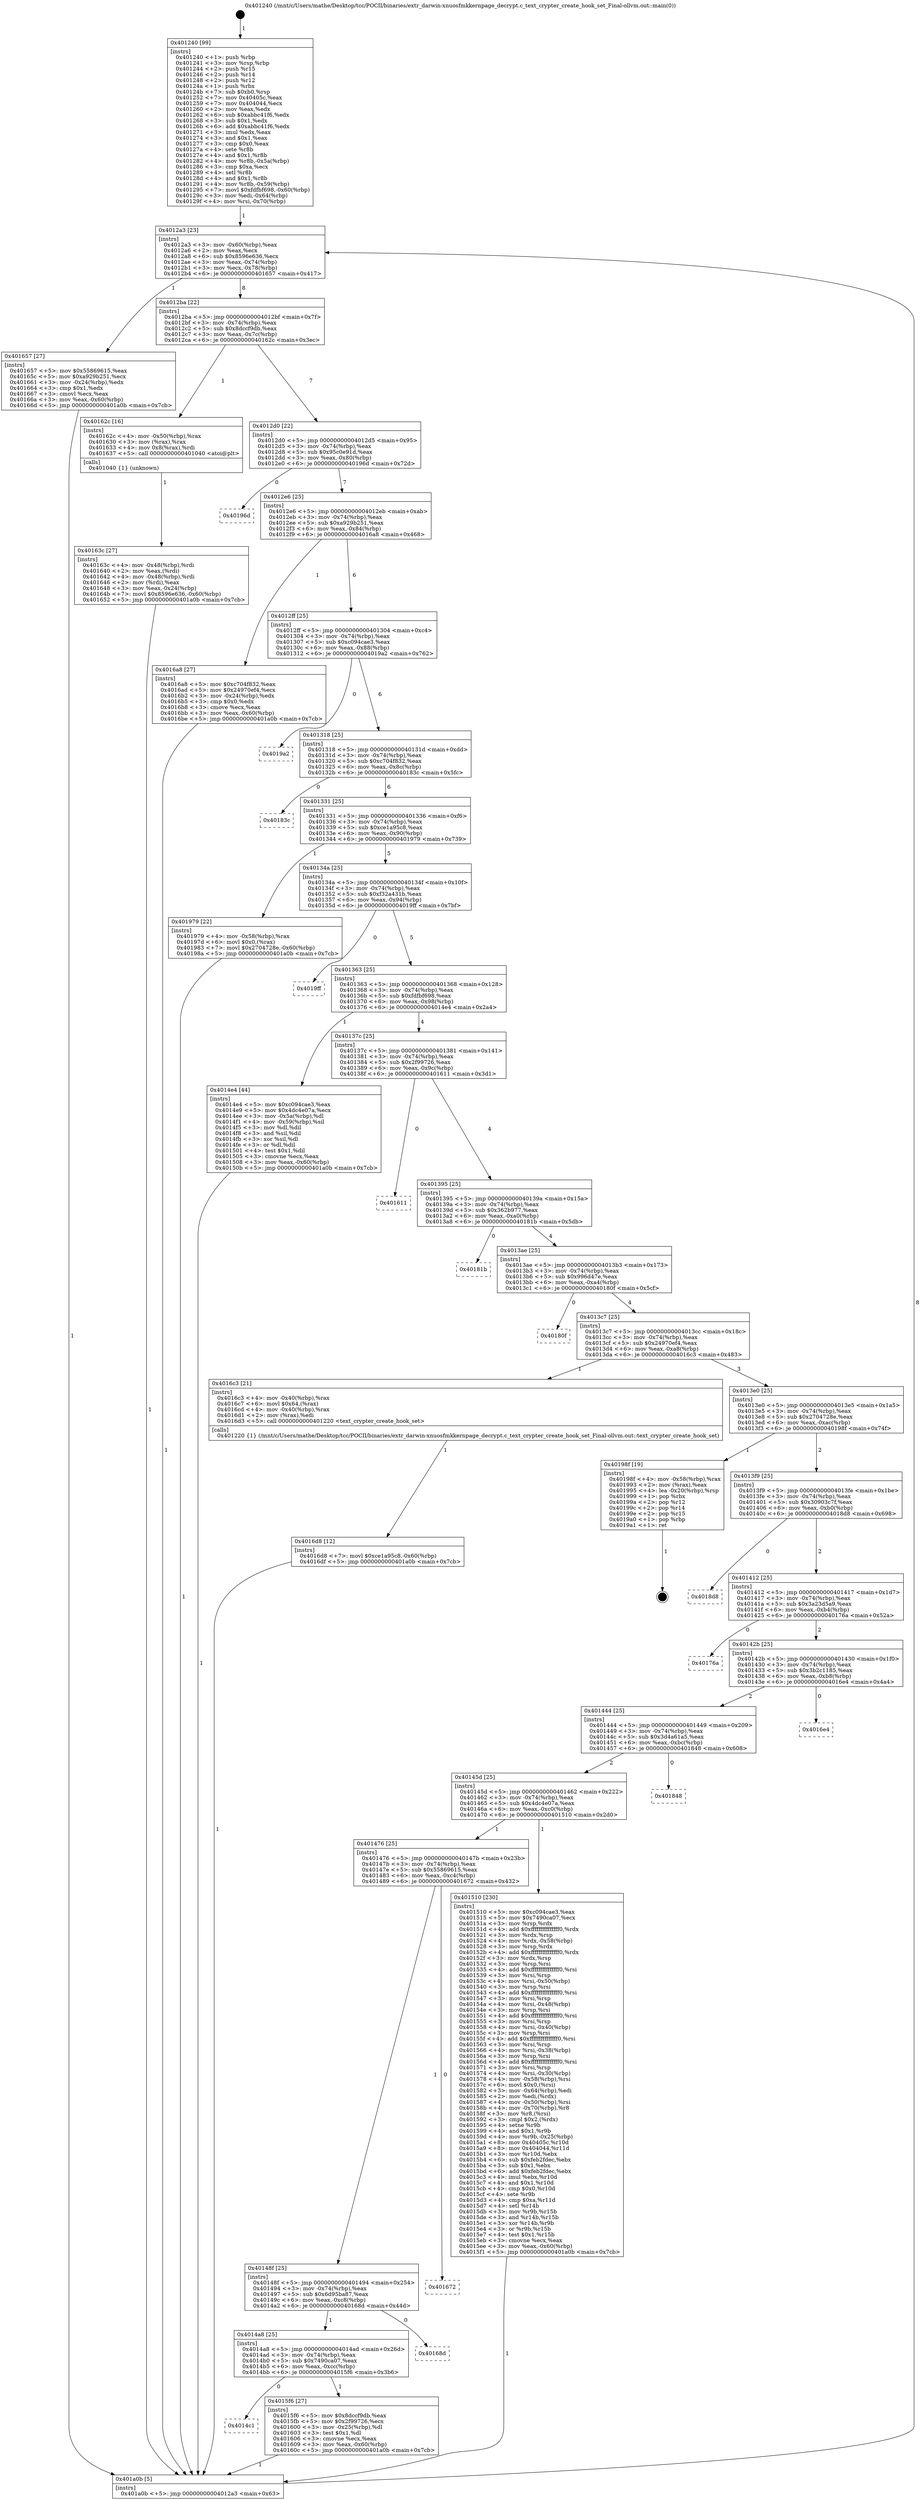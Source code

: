 digraph "0x401240" {
  label = "0x401240 (/mnt/c/Users/mathe/Desktop/tcc/POCII/binaries/extr_darwin-xnuosfmkkernpage_decrypt.c_text_crypter_create_hook_set_Final-ollvm.out::main(0))"
  labelloc = "t"
  node[shape=record]

  Entry [label="",width=0.3,height=0.3,shape=circle,fillcolor=black,style=filled]
  "0x4012a3" [label="{
     0x4012a3 [23]\l
     | [instrs]\l
     &nbsp;&nbsp;0x4012a3 \<+3\>: mov -0x60(%rbp),%eax\l
     &nbsp;&nbsp;0x4012a6 \<+2\>: mov %eax,%ecx\l
     &nbsp;&nbsp;0x4012a8 \<+6\>: sub $0x8596e636,%ecx\l
     &nbsp;&nbsp;0x4012ae \<+3\>: mov %eax,-0x74(%rbp)\l
     &nbsp;&nbsp;0x4012b1 \<+3\>: mov %ecx,-0x78(%rbp)\l
     &nbsp;&nbsp;0x4012b4 \<+6\>: je 0000000000401657 \<main+0x417\>\l
  }"]
  "0x401657" [label="{
     0x401657 [27]\l
     | [instrs]\l
     &nbsp;&nbsp;0x401657 \<+5\>: mov $0x55869615,%eax\l
     &nbsp;&nbsp;0x40165c \<+5\>: mov $0xa929b251,%ecx\l
     &nbsp;&nbsp;0x401661 \<+3\>: mov -0x24(%rbp),%edx\l
     &nbsp;&nbsp;0x401664 \<+3\>: cmp $0x1,%edx\l
     &nbsp;&nbsp;0x401667 \<+3\>: cmovl %ecx,%eax\l
     &nbsp;&nbsp;0x40166a \<+3\>: mov %eax,-0x60(%rbp)\l
     &nbsp;&nbsp;0x40166d \<+5\>: jmp 0000000000401a0b \<main+0x7cb\>\l
  }"]
  "0x4012ba" [label="{
     0x4012ba [22]\l
     | [instrs]\l
     &nbsp;&nbsp;0x4012ba \<+5\>: jmp 00000000004012bf \<main+0x7f\>\l
     &nbsp;&nbsp;0x4012bf \<+3\>: mov -0x74(%rbp),%eax\l
     &nbsp;&nbsp;0x4012c2 \<+5\>: sub $0x8dccf9db,%eax\l
     &nbsp;&nbsp;0x4012c7 \<+3\>: mov %eax,-0x7c(%rbp)\l
     &nbsp;&nbsp;0x4012ca \<+6\>: je 000000000040162c \<main+0x3ec\>\l
  }"]
  Exit [label="",width=0.3,height=0.3,shape=circle,fillcolor=black,style=filled,peripheries=2]
  "0x40162c" [label="{
     0x40162c [16]\l
     | [instrs]\l
     &nbsp;&nbsp;0x40162c \<+4\>: mov -0x50(%rbp),%rax\l
     &nbsp;&nbsp;0x401630 \<+3\>: mov (%rax),%rax\l
     &nbsp;&nbsp;0x401633 \<+4\>: mov 0x8(%rax),%rdi\l
     &nbsp;&nbsp;0x401637 \<+5\>: call 0000000000401040 \<atoi@plt\>\l
     | [calls]\l
     &nbsp;&nbsp;0x401040 \{1\} (unknown)\l
  }"]
  "0x4012d0" [label="{
     0x4012d0 [22]\l
     | [instrs]\l
     &nbsp;&nbsp;0x4012d0 \<+5\>: jmp 00000000004012d5 \<main+0x95\>\l
     &nbsp;&nbsp;0x4012d5 \<+3\>: mov -0x74(%rbp),%eax\l
     &nbsp;&nbsp;0x4012d8 \<+5\>: sub $0x95c0e91d,%eax\l
     &nbsp;&nbsp;0x4012dd \<+3\>: mov %eax,-0x80(%rbp)\l
     &nbsp;&nbsp;0x4012e0 \<+6\>: je 000000000040196d \<main+0x72d\>\l
  }"]
  "0x4016d8" [label="{
     0x4016d8 [12]\l
     | [instrs]\l
     &nbsp;&nbsp;0x4016d8 \<+7\>: movl $0xce1a95c8,-0x60(%rbp)\l
     &nbsp;&nbsp;0x4016df \<+5\>: jmp 0000000000401a0b \<main+0x7cb\>\l
  }"]
  "0x40196d" [label="{
     0x40196d\l
  }", style=dashed]
  "0x4012e6" [label="{
     0x4012e6 [25]\l
     | [instrs]\l
     &nbsp;&nbsp;0x4012e6 \<+5\>: jmp 00000000004012eb \<main+0xab\>\l
     &nbsp;&nbsp;0x4012eb \<+3\>: mov -0x74(%rbp),%eax\l
     &nbsp;&nbsp;0x4012ee \<+5\>: sub $0xa929b251,%eax\l
     &nbsp;&nbsp;0x4012f3 \<+6\>: mov %eax,-0x84(%rbp)\l
     &nbsp;&nbsp;0x4012f9 \<+6\>: je 00000000004016a8 \<main+0x468\>\l
  }"]
  "0x40163c" [label="{
     0x40163c [27]\l
     | [instrs]\l
     &nbsp;&nbsp;0x40163c \<+4\>: mov -0x48(%rbp),%rdi\l
     &nbsp;&nbsp;0x401640 \<+2\>: mov %eax,(%rdi)\l
     &nbsp;&nbsp;0x401642 \<+4\>: mov -0x48(%rbp),%rdi\l
     &nbsp;&nbsp;0x401646 \<+2\>: mov (%rdi),%eax\l
     &nbsp;&nbsp;0x401648 \<+3\>: mov %eax,-0x24(%rbp)\l
     &nbsp;&nbsp;0x40164b \<+7\>: movl $0x8596e636,-0x60(%rbp)\l
     &nbsp;&nbsp;0x401652 \<+5\>: jmp 0000000000401a0b \<main+0x7cb\>\l
  }"]
  "0x4016a8" [label="{
     0x4016a8 [27]\l
     | [instrs]\l
     &nbsp;&nbsp;0x4016a8 \<+5\>: mov $0xc704f832,%eax\l
     &nbsp;&nbsp;0x4016ad \<+5\>: mov $0x24970ef4,%ecx\l
     &nbsp;&nbsp;0x4016b2 \<+3\>: mov -0x24(%rbp),%edx\l
     &nbsp;&nbsp;0x4016b5 \<+3\>: cmp $0x0,%edx\l
     &nbsp;&nbsp;0x4016b8 \<+3\>: cmove %ecx,%eax\l
     &nbsp;&nbsp;0x4016bb \<+3\>: mov %eax,-0x60(%rbp)\l
     &nbsp;&nbsp;0x4016be \<+5\>: jmp 0000000000401a0b \<main+0x7cb\>\l
  }"]
  "0x4012ff" [label="{
     0x4012ff [25]\l
     | [instrs]\l
     &nbsp;&nbsp;0x4012ff \<+5\>: jmp 0000000000401304 \<main+0xc4\>\l
     &nbsp;&nbsp;0x401304 \<+3\>: mov -0x74(%rbp),%eax\l
     &nbsp;&nbsp;0x401307 \<+5\>: sub $0xc094cae3,%eax\l
     &nbsp;&nbsp;0x40130c \<+6\>: mov %eax,-0x88(%rbp)\l
     &nbsp;&nbsp;0x401312 \<+6\>: je 00000000004019a2 \<main+0x762\>\l
  }"]
  "0x4014c1" [label="{
     0x4014c1\l
  }", style=dashed]
  "0x4019a2" [label="{
     0x4019a2\l
  }", style=dashed]
  "0x401318" [label="{
     0x401318 [25]\l
     | [instrs]\l
     &nbsp;&nbsp;0x401318 \<+5\>: jmp 000000000040131d \<main+0xdd\>\l
     &nbsp;&nbsp;0x40131d \<+3\>: mov -0x74(%rbp),%eax\l
     &nbsp;&nbsp;0x401320 \<+5\>: sub $0xc704f832,%eax\l
     &nbsp;&nbsp;0x401325 \<+6\>: mov %eax,-0x8c(%rbp)\l
     &nbsp;&nbsp;0x40132b \<+6\>: je 000000000040183c \<main+0x5fc\>\l
  }"]
  "0x4015f6" [label="{
     0x4015f6 [27]\l
     | [instrs]\l
     &nbsp;&nbsp;0x4015f6 \<+5\>: mov $0x8dccf9db,%eax\l
     &nbsp;&nbsp;0x4015fb \<+5\>: mov $0x2f99726,%ecx\l
     &nbsp;&nbsp;0x401600 \<+3\>: mov -0x25(%rbp),%dl\l
     &nbsp;&nbsp;0x401603 \<+3\>: test $0x1,%dl\l
     &nbsp;&nbsp;0x401606 \<+3\>: cmovne %ecx,%eax\l
     &nbsp;&nbsp;0x401609 \<+3\>: mov %eax,-0x60(%rbp)\l
     &nbsp;&nbsp;0x40160c \<+5\>: jmp 0000000000401a0b \<main+0x7cb\>\l
  }"]
  "0x40183c" [label="{
     0x40183c\l
  }", style=dashed]
  "0x401331" [label="{
     0x401331 [25]\l
     | [instrs]\l
     &nbsp;&nbsp;0x401331 \<+5\>: jmp 0000000000401336 \<main+0xf6\>\l
     &nbsp;&nbsp;0x401336 \<+3\>: mov -0x74(%rbp),%eax\l
     &nbsp;&nbsp;0x401339 \<+5\>: sub $0xce1a95c8,%eax\l
     &nbsp;&nbsp;0x40133e \<+6\>: mov %eax,-0x90(%rbp)\l
     &nbsp;&nbsp;0x401344 \<+6\>: je 0000000000401979 \<main+0x739\>\l
  }"]
  "0x4014a8" [label="{
     0x4014a8 [25]\l
     | [instrs]\l
     &nbsp;&nbsp;0x4014a8 \<+5\>: jmp 00000000004014ad \<main+0x26d\>\l
     &nbsp;&nbsp;0x4014ad \<+3\>: mov -0x74(%rbp),%eax\l
     &nbsp;&nbsp;0x4014b0 \<+5\>: sub $0x7490ca07,%eax\l
     &nbsp;&nbsp;0x4014b5 \<+6\>: mov %eax,-0xcc(%rbp)\l
     &nbsp;&nbsp;0x4014bb \<+6\>: je 00000000004015f6 \<main+0x3b6\>\l
  }"]
  "0x401979" [label="{
     0x401979 [22]\l
     | [instrs]\l
     &nbsp;&nbsp;0x401979 \<+4\>: mov -0x58(%rbp),%rax\l
     &nbsp;&nbsp;0x40197d \<+6\>: movl $0x0,(%rax)\l
     &nbsp;&nbsp;0x401983 \<+7\>: movl $0x2704728e,-0x60(%rbp)\l
     &nbsp;&nbsp;0x40198a \<+5\>: jmp 0000000000401a0b \<main+0x7cb\>\l
  }"]
  "0x40134a" [label="{
     0x40134a [25]\l
     | [instrs]\l
     &nbsp;&nbsp;0x40134a \<+5\>: jmp 000000000040134f \<main+0x10f\>\l
     &nbsp;&nbsp;0x40134f \<+3\>: mov -0x74(%rbp),%eax\l
     &nbsp;&nbsp;0x401352 \<+5\>: sub $0xf32a431b,%eax\l
     &nbsp;&nbsp;0x401357 \<+6\>: mov %eax,-0x94(%rbp)\l
     &nbsp;&nbsp;0x40135d \<+6\>: je 00000000004019ff \<main+0x7bf\>\l
  }"]
  "0x40168d" [label="{
     0x40168d\l
  }", style=dashed]
  "0x4019ff" [label="{
     0x4019ff\l
  }", style=dashed]
  "0x401363" [label="{
     0x401363 [25]\l
     | [instrs]\l
     &nbsp;&nbsp;0x401363 \<+5\>: jmp 0000000000401368 \<main+0x128\>\l
     &nbsp;&nbsp;0x401368 \<+3\>: mov -0x74(%rbp),%eax\l
     &nbsp;&nbsp;0x40136b \<+5\>: sub $0xfdfbf698,%eax\l
     &nbsp;&nbsp;0x401370 \<+6\>: mov %eax,-0x98(%rbp)\l
     &nbsp;&nbsp;0x401376 \<+6\>: je 00000000004014e4 \<main+0x2a4\>\l
  }"]
  "0x40148f" [label="{
     0x40148f [25]\l
     | [instrs]\l
     &nbsp;&nbsp;0x40148f \<+5\>: jmp 0000000000401494 \<main+0x254\>\l
     &nbsp;&nbsp;0x401494 \<+3\>: mov -0x74(%rbp),%eax\l
     &nbsp;&nbsp;0x401497 \<+5\>: sub $0x6d95ba87,%eax\l
     &nbsp;&nbsp;0x40149c \<+6\>: mov %eax,-0xc8(%rbp)\l
     &nbsp;&nbsp;0x4014a2 \<+6\>: je 000000000040168d \<main+0x44d\>\l
  }"]
  "0x4014e4" [label="{
     0x4014e4 [44]\l
     | [instrs]\l
     &nbsp;&nbsp;0x4014e4 \<+5\>: mov $0xc094cae3,%eax\l
     &nbsp;&nbsp;0x4014e9 \<+5\>: mov $0x4dc4e07a,%ecx\l
     &nbsp;&nbsp;0x4014ee \<+3\>: mov -0x5a(%rbp),%dl\l
     &nbsp;&nbsp;0x4014f1 \<+4\>: mov -0x59(%rbp),%sil\l
     &nbsp;&nbsp;0x4014f5 \<+3\>: mov %dl,%dil\l
     &nbsp;&nbsp;0x4014f8 \<+3\>: and %sil,%dil\l
     &nbsp;&nbsp;0x4014fb \<+3\>: xor %sil,%dl\l
     &nbsp;&nbsp;0x4014fe \<+3\>: or %dl,%dil\l
     &nbsp;&nbsp;0x401501 \<+4\>: test $0x1,%dil\l
     &nbsp;&nbsp;0x401505 \<+3\>: cmovne %ecx,%eax\l
     &nbsp;&nbsp;0x401508 \<+3\>: mov %eax,-0x60(%rbp)\l
     &nbsp;&nbsp;0x40150b \<+5\>: jmp 0000000000401a0b \<main+0x7cb\>\l
  }"]
  "0x40137c" [label="{
     0x40137c [25]\l
     | [instrs]\l
     &nbsp;&nbsp;0x40137c \<+5\>: jmp 0000000000401381 \<main+0x141\>\l
     &nbsp;&nbsp;0x401381 \<+3\>: mov -0x74(%rbp),%eax\l
     &nbsp;&nbsp;0x401384 \<+5\>: sub $0x2f99726,%eax\l
     &nbsp;&nbsp;0x401389 \<+6\>: mov %eax,-0x9c(%rbp)\l
     &nbsp;&nbsp;0x40138f \<+6\>: je 0000000000401611 \<main+0x3d1\>\l
  }"]
  "0x401a0b" [label="{
     0x401a0b [5]\l
     | [instrs]\l
     &nbsp;&nbsp;0x401a0b \<+5\>: jmp 00000000004012a3 \<main+0x63\>\l
  }"]
  "0x401240" [label="{
     0x401240 [99]\l
     | [instrs]\l
     &nbsp;&nbsp;0x401240 \<+1\>: push %rbp\l
     &nbsp;&nbsp;0x401241 \<+3\>: mov %rsp,%rbp\l
     &nbsp;&nbsp;0x401244 \<+2\>: push %r15\l
     &nbsp;&nbsp;0x401246 \<+2\>: push %r14\l
     &nbsp;&nbsp;0x401248 \<+2\>: push %r12\l
     &nbsp;&nbsp;0x40124a \<+1\>: push %rbx\l
     &nbsp;&nbsp;0x40124b \<+7\>: sub $0xb0,%rsp\l
     &nbsp;&nbsp;0x401252 \<+7\>: mov 0x40405c,%eax\l
     &nbsp;&nbsp;0x401259 \<+7\>: mov 0x404044,%ecx\l
     &nbsp;&nbsp;0x401260 \<+2\>: mov %eax,%edx\l
     &nbsp;&nbsp;0x401262 \<+6\>: sub $0xabbc41f6,%edx\l
     &nbsp;&nbsp;0x401268 \<+3\>: sub $0x1,%edx\l
     &nbsp;&nbsp;0x40126b \<+6\>: add $0xabbc41f6,%edx\l
     &nbsp;&nbsp;0x401271 \<+3\>: imul %edx,%eax\l
     &nbsp;&nbsp;0x401274 \<+3\>: and $0x1,%eax\l
     &nbsp;&nbsp;0x401277 \<+3\>: cmp $0x0,%eax\l
     &nbsp;&nbsp;0x40127a \<+4\>: sete %r8b\l
     &nbsp;&nbsp;0x40127e \<+4\>: and $0x1,%r8b\l
     &nbsp;&nbsp;0x401282 \<+4\>: mov %r8b,-0x5a(%rbp)\l
     &nbsp;&nbsp;0x401286 \<+3\>: cmp $0xa,%ecx\l
     &nbsp;&nbsp;0x401289 \<+4\>: setl %r8b\l
     &nbsp;&nbsp;0x40128d \<+4\>: and $0x1,%r8b\l
     &nbsp;&nbsp;0x401291 \<+4\>: mov %r8b,-0x59(%rbp)\l
     &nbsp;&nbsp;0x401295 \<+7\>: movl $0xfdfbf698,-0x60(%rbp)\l
     &nbsp;&nbsp;0x40129c \<+3\>: mov %edi,-0x64(%rbp)\l
     &nbsp;&nbsp;0x40129f \<+4\>: mov %rsi,-0x70(%rbp)\l
  }"]
  "0x401672" [label="{
     0x401672\l
  }", style=dashed]
  "0x401611" [label="{
     0x401611\l
  }", style=dashed]
  "0x401395" [label="{
     0x401395 [25]\l
     | [instrs]\l
     &nbsp;&nbsp;0x401395 \<+5\>: jmp 000000000040139a \<main+0x15a\>\l
     &nbsp;&nbsp;0x40139a \<+3\>: mov -0x74(%rbp),%eax\l
     &nbsp;&nbsp;0x40139d \<+5\>: sub $0x362b977,%eax\l
     &nbsp;&nbsp;0x4013a2 \<+6\>: mov %eax,-0xa0(%rbp)\l
     &nbsp;&nbsp;0x4013a8 \<+6\>: je 000000000040181b \<main+0x5db\>\l
  }"]
  "0x401476" [label="{
     0x401476 [25]\l
     | [instrs]\l
     &nbsp;&nbsp;0x401476 \<+5\>: jmp 000000000040147b \<main+0x23b\>\l
     &nbsp;&nbsp;0x40147b \<+3\>: mov -0x74(%rbp),%eax\l
     &nbsp;&nbsp;0x40147e \<+5\>: sub $0x55869615,%eax\l
     &nbsp;&nbsp;0x401483 \<+6\>: mov %eax,-0xc4(%rbp)\l
     &nbsp;&nbsp;0x401489 \<+6\>: je 0000000000401672 \<main+0x432\>\l
  }"]
  "0x40181b" [label="{
     0x40181b\l
  }", style=dashed]
  "0x4013ae" [label="{
     0x4013ae [25]\l
     | [instrs]\l
     &nbsp;&nbsp;0x4013ae \<+5\>: jmp 00000000004013b3 \<main+0x173\>\l
     &nbsp;&nbsp;0x4013b3 \<+3\>: mov -0x74(%rbp),%eax\l
     &nbsp;&nbsp;0x4013b6 \<+5\>: sub $0x996d47e,%eax\l
     &nbsp;&nbsp;0x4013bb \<+6\>: mov %eax,-0xa4(%rbp)\l
     &nbsp;&nbsp;0x4013c1 \<+6\>: je 000000000040180f \<main+0x5cf\>\l
  }"]
  "0x401510" [label="{
     0x401510 [230]\l
     | [instrs]\l
     &nbsp;&nbsp;0x401510 \<+5\>: mov $0xc094cae3,%eax\l
     &nbsp;&nbsp;0x401515 \<+5\>: mov $0x7490ca07,%ecx\l
     &nbsp;&nbsp;0x40151a \<+3\>: mov %rsp,%rdx\l
     &nbsp;&nbsp;0x40151d \<+4\>: add $0xfffffffffffffff0,%rdx\l
     &nbsp;&nbsp;0x401521 \<+3\>: mov %rdx,%rsp\l
     &nbsp;&nbsp;0x401524 \<+4\>: mov %rdx,-0x58(%rbp)\l
     &nbsp;&nbsp;0x401528 \<+3\>: mov %rsp,%rdx\l
     &nbsp;&nbsp;0x40152b \<+4\>: add $0xfffffffffffffff0,%rdx\l
     &nbsp;&nbsp;0x40152f \<+3\>: mov %rdx,%rsp\l
     &nbsp;&nbsp;0x401532 \<+3\>: mov %rsp,%rsi\l
     &nbsp;&nbsp;0x401535 \<+4\>: add $0xfffffffffffffff0,%rsi\l
     &nbsp;&nbsp;0x401539 \<+3\>: mov %rsi,%rsp\l
     &nbsp;&nbsp;0x40153c \<+4\>: mov %rsi,-0x50(%rbp)\l
     &nbsp;&nbsp;0x401540 \<+3\>: mov %rsp,%rsi\l
     &nbsp;&nbsp;0x401543 \<+4\>: add $0xfffffffffffffff0,%rsi\l
     &nbsp;&nbsp;0x401547 \<+3\>: mov %rsi,%rsp\l
     &nbsp;&nbsp;0x40154a \<+4\>: mov %rsi,-0x48(%rbp)\l
     &nbsp;&nbsp;0x40154e \<+3\>: mov %rsp,%rsi\l
     &nbsp;&nbsp;0x401551 \<+4\>: add $0xfffffffffffffff0,%rsi\l
     &nbsp;&nbsp;0x401555 \<+3\>: mov %rsi,%rsp\l
     &nbsp;&nbsp;0x401558 \<+4\>: mov %rsi,-0x40(%rbp)\l
     &nbsp;&nbsp;0x40155c \<+3\>: mov %rsp,%rsi\l
     &nbsp;&nbsp;0x40155f \<+4\>: add $0xfffffffffffffff0,%rsi\l
     &nbsp;&nbsp;0x401563 \<+3\>: mov %rsi,%rsp\l
     &nbsp;&nbsp;0x401566 \<+4\>: mov %rsi,-0x38(%rbp)\l
     &nbsp;&nbsp;0x40156a \<+3\>: mov %rsp,%rsi\l
     &nbsp;&nbsp;0x40156d \<+4\>: add $0xfffffffffffffff0,%rsi\l
     &nbsp;&nbsp;0x401571 \<+3\>: mov %rsi,%rsp\l
     &nbsp;&nbsp;0x401574 \<+4\>: mov %rsi,-0x30(%rbp)\l
     &nbsp;&nbsp;0x401578 \<+4\>: mov -0x58(%rbp),%rsi\l
     &nbsp;&nbsp;0x40157c \<+6\>: movl $0x0,(%rsi)\l
     &nbsp;&nbsp;0x401582 \<+3\>: mov -0x64(%rbp),%edi\l
     &nbsp;&nbsp;0x401585 \<+2\>: mov %edi,(%rdx)\l
     &nbsp;&nbsp;0x401587 \<+4\>: mov -0x50(%rbp),%rsi\l
     &nbsp;&nbsp;0x40158b \<+4\>: mov -0x70(%rbp),%r8\l
     &nbsp;&nbsp;0x40158f \<+3\>: mov %r8,(%rsi)\l
     &nbsp;&nbsp;0x401592 \<+3\>: cmpl $0x2,(%rdx)\l
     &nbsp;&nbsp;0x401595 \<+4\>: setne %r9b\l
     &nbsp;&nbsp;0x401599 \<+4\>: and $0x1,%r9b\l
     &nbsp;&nbsp;0x40159d \<+4\>: mov %r9b,-0x25(%rbp)\l
     &nbsp;&nbsp;0x4015a1 \<+8\>: mov 0x40405c,%r10d\l
     &nbsp;&nbsp;0x4015a9 \<+8\>: mov 0x404044,%r11d\l
     &nbsp;&nbsp;0x4015b1 \<+3\>: mov %r10d,%ebx\l
     &nbsp;&nbsp;0x4015b4 \<+6\>: sub $0xfeb2fdec,%ebx\l
     &nbsp;&nbsp;0x4015ba \<+3\>: sub $0x1,%ebx\l
     &nbsp;&nbsp;0x4015bd \<+6\>: add $0xfeb2fdec,%ebx\l
     &nbsp;&nbsp;0x4015c3 \<+4\>: imul %ebx,%r10d\l
     &nbsp;&nbsp;0x4015c7 \<+4\>: and $0x1,%r10d\l
     &nbsp;&nbsp;0x4015cb \<+4\>: cmp $0x0,%r10d\l
     &nbsp;&nbsp;0x4015cf \<+4\>: sete %r9b\l
     &nbsp;&nbsp;0x4015d3 \<+4\>: cmp $0xa,%r11d\l
     &nbsp;&nbsp;0x4015d7 \<+4\>: setl %r14b\l
     &nbsp;&nbsp;0x4015db \<+3\>: mov %r9b,%r15b\l
     &nbsp;&nbsp;0x4015de \<+3\>: and %r14b,%r15b\l
     &nbsp;&nbsp;0x4015e1 \<+3\>: xor %r14b,%r9b\l
     &nbsp;&nbsp;0x4015e4 \<+3\>: or %r9b,%r15b\l
     &nbsp;&nbsp;0x4015e7 \<+4\>: test $0x1,%r15b\l
     &nbsp;&nbsp;0x4015eb \<+3\>: cmovne %ecx,%eax\l
     &nbsp;&nbsp;0x4015ee \<+3\>: mov %eax,-0x60(%rbp)\l
     &nbsp;&nbsp;0x4015f1 \<+5\>: jmp 0000000000401a0b \<main+0x7cb\>\l
  }"]
  "0x40180f" [label="{
     0x40180f\l
  }", style=dashed]
  "0x4013c7" [label="{
     0x4013c7 [25]\l
     | [instrs]\l
     &nbsp;&nbsp;0x4013c7 \<+5\>: jmp 00000000004013cc \<main+0x18c\>\l
     &nbsp;&nbsp;0x4013cc \<+3\>: mov -0x74(%rbp),%eax\l
     &nbsp;&nbsp;0x4013cf \<+5\>: sub $0x24970ef4,%eax\l
     &nbsp;&nbsp;0x4013d4 \<+6\>: mov %eax,-0xa8(%rbp)\l
     &nbsp;&nbsp;0x4013da \<+6\>: je 00000000004016c3 \<main+0x483\>\l
  }"]
  "0x40145d" [label="{
     0x40145d [25]\l
     | [instrs]\l
     &nbsp;&nbsp;0x40145d \<+5\>: jmp 0000000000401462 \<main+0x222\>\l
     &nbsp;&nbsp;0x401462 \<+3\>: mov -0x74(%rbp),%eax\l
     &nbsp;&nbsp;0x401465 \<+5\>: sub $0x4dc4e07a,%eax\l
     &nbsp;&nbsp;0x40146a \<+6\>: mov %eax,-0xc0(%rbp)\l
     &nbsp;&nbsp;0x401470 \<+6\>: je 0000000000401510 \<main+0x2d0\>\l
  }"]
  "0x4016c3" [label="{
     0x4016c3 [21]\l
     | [instrs]\l
     &nbsp;&nbsp;0x4016c3 \<+4\>: mov -0x40(%rbp),%rax\l
     &nbsp;&nbsp;0x4016c7 \<+6\>: movl $0x64,(%rax)\l
     &nbsp;&nbsp;0x4016cd \<+4\>: mov -0x40(%rbp),%rax\l
     &nbsp;&nbsp;0x4016d1 \<+2\>: mov (%rax),%edi\l
     &nbsp;&nbsp;0x4016d3 \<+5\>: call 0000000000401220 \<text_crypter_create_hook_set\>\l
     | [calls]\l
     &nbsp;&nbsp;0x401220 \{1\} (/mnt/c/Users/mathe/Desktop/tcc/POCII/binaries/extr_darwin-xnuosfmkkernpage_decrypt.c_text_crypter_create_hook_set_Final-ollvm.out::text_crypter_create_hook_set)\l
  }"]
  "0x4013e0" [label="{
     0x4013e0 [25]\l
     | [instrs]\l
     &nbsp;&nbsp;0x4013e0 \<+5\>: jmp 00000000004013e5 \<main+0x1a5\>\l
     &nbsp;&nbsp;0x4013e5 \<+3\>: mov -0x74(%rbp),%eax\l
     &nbsp;&nbsp;0x4013e8 \<+5\>: sub $0x2704728e,%eax\l
     &nbsp;&nbsp;0x4013ed \<+6\>: mov %eax,-0xac(%rbp)\l
     &nbsp;&nbsp;0x4013f3 \<+6\>: je 000000000040198f \<main+0x74f\>\l
  }"]
  "0x401848" [label="{
     0x401848\l
  }", style=dashed]
  "0x40198f" [label="{
     0x40198f [19]\l
     | [instrs]\l
     &nbsp;&nbsp;0x40198f \<+4\>: mov -0x58(%rbp),%rax\l
     &nbsp;&nbsp;0x401993 \<+2\>: mov (%rax),%eax\l
     &nbsp;&nbsp;0x401995 \<+4\>: lea -0x20(%rbp),%rsp\l
     &nbsp;&nbsp;0x401999 \<+1\>: pop %rbx\l
     &nbsp;&nbsp;0x40199a \<+2\>: pop %r12\l
     &nbsp;&nbsp;0x40199c \<+2\>: pop %r14\l
     &nbsp;&nbsp;0x40199e \<+2\>: pop %r15\l
     &nbsp;&nbsp;0x4019a0 \<+1\>: pop %rbp\l
     &nbsp;&nbsp;0x4019a1 \<+1\>: ret\l
  }"]
  "0x4013f9" [label="{
     0x4013f9 [25]\l
     | [instrs]\l
     &nbsp;&nbsp;0x4013f9 \<+5\>: jmp 00000000004013fe \<main+0x1be\>\l
     &nbsp;&nbsp;0x4013fe \<+3\>: mov -0x74(%rbp),%eax\l
     &nbsp;&nbsp;0x401401 \<+5\>: sub $0x30903c7f,%eax\l
     &nbsp;&nbsp;0x401406 \<+6\>: mov %eax,-0xb0(%rbp)\l
     &nbsp;&nbsp;0x40140c \<+6\>: je 00000000004018d8 \<main+0x698\>\l
  }"]
  "0x401444" [label="{
     0x401444 [25]\l
     | [instrs]\l
     &nbsp;&nbsp;0x401444 \<+5\>: jmp 0000000000401449 \<main+0x209\>\l
     &nbsp;&nbsp;0x401449 \<+3\>: mov -0x74(%rbp),%eax\l
     &nbsp;&nbsp;0x40144c \<+5\>: sub $0x3d4a61a5,%eax\l
     &nbsp;&nbsp;0x401451 \<+6\>: mov %eax,-0xbc(%rbp)\l
     &nbsp;&nbsp;0x401457 \<+6\>: je 0000000000401848 \<main+0x608\>\l
  }"]
  "0x4018d8" [label="{
     0x4018d8\l
  }", style=dashed]
  "0x401412" [label="{
     0x401412 [25]\l
     | [instrs]\l
     &nbsp;&nbsp;0x401412 \<+5\>: jmp 0000000000401417 \<main+0x1d7\>\l
     &nbsp;&nbsp;0x401417 \<+3\>: mov -0x74(%rbp),%eax\l
     &nbsp;&nbsp;0x40141a \<+5\>: sub $0x3a23d5a9,%eax\l
     &nbsp;&nbsp;0x40141f \<+6\>: mov %eax,-0xb4(%rbp)\l
     &nbsp;&nbsp;0x401425 \<+6\>: je 000000000040176a \<main+0x52a\>\l
  }"]
  "0x4016e4" [label="{
     0x4016e4\l
  }", style=dashed]
  "0x40176a" [label="{
     0x40176a\l
  }", style=dashed]
  "0x40142b" [label="{
     0x40142b [25]\l
     | [instrs]\l
     &nbsp;&nbsp;0x40142b \<+5\>: jmp 0000000000401430 \<main+0x1f0\>\l
     &nbsp;&nbsp;0x401430 \<+3\>: mov -0x74(%rbp),%eax\l
     &nbsp;&nbsp;0x401433 \<+5\>: sub $0x3b2c1185,%eax\l
     &nbsp;&nbsp;0x401438 \<+6\>: mov %eax,-0xb8(%rbp)\l
     &nbsp;&nbsp;0x40143e \<+6\>: je 00000000004016e4 \<main+0x4a4\>\l
  }"]
  Entry -> "0x401240" [label=" 1"]
  "0x4012a3" -> "0x401657" [label=" 1"]
  "0x4012a3" -> "0x4012ba" [label=" 8"]
  "0x40198f" -> Exit [label=" 1"]
  "0x4012ba" -> "0x40162c" [label=" 1"]
  "0x4012ba" -> "0x4012d0" [label=" 7"]
  "0x401979" -> "0x401a0b" [label=" 1"]
  "0x4012d0" -> "0x40196d" [label=" 0"]
  "0x4012d0" -> "0x4012e6" [label=" 7"]
  "0x4016d8" -> "0x401a0b" [label=" 1"]
  "0x4012e6" -> "0x4016a8" [label=" 1"]
  "0x4012e6" -> "0x4012ff" [label=" 6"]
  "0x4016c3" -> "0x4016d8" [label=" 1"]
  "0x4012ff" -> "0x4019a2" [label=" 0"]
  "0x4012ff" -> "0x401318" [label=" 6"]
  "0x4016a8" -> "0x401a0b" [label=" 1"]
  "0x401318" -> "0x40183c" [label=" 0"]
  "0x401318" -> "0x401331" [label=" 6"]
  "0x401657" -> "0x401a0b" [label=" 1"]
  "0x401331" -> "0x401979" [label=" 1"]
  "0x401331" -> "0x40134a" [label=" 5"]
  "0x40162c" -> "0x40163c" [label=" 1"]
  "0x40134a" -> "0x4019ff" [label=" 0"]
  "0x40134a" -> "0x401363" [label=" 5"]
  "0x4015f6" -> "0x401a0b" [label=" 1"]
  "0x401363" -> "0x4014e4" [label=" 1"]
  "0x401363" -> "0x40137c" [label=" 4"]
  "0x4014e4" -> "0x401a0b" [label=" 1"]
  "0x401240" -> "0x4012a3" [label=" 1"]
  "0x401a0b" -> "0x4012a3" [label=" 8"]
  "0x4014a8" -> "0x4015f6" [label=" 1"]
  "0x40137c" -> "0x401611" [label=" 0"]
  "0x40137c" -> "0x401395" [label=" 4"]
  "0x40163c" -> "0x401a0b" [label=" 1"]
  "0x401395" -> "0x40181b" [label=" 0"]
  "0x401395" -> "0x4013ae" [label=" 4"]
  "0x40148f" -> "0x40168d" [label=" 0"]
  "0x4013ae" -> "0x40180f" [label=" 0"]
  "0x4013ae" -> "0x4013c7" [label=" 4"]
  "0x4014a8" -> "0x4014c1" [label=" 0"]
  "0x4013c7" -> "0x4016c3" [label=" 1"]
  "0x4013c7" -> "0x4013e0" [label=" 3"]
  "0x401476" -> "0x401672" [label=" 0"]
  "0x4013e0" -> "0x40198f" [label=" 1"]
  "0x4013e0" -> "0x4013f9" [label=" 2"]
  "0x40148f" -> "0x4014a8" [label=" 1"]
  "0x4013f9" -> "0x4018d8" [label=" 0"]
  "0x4013f9" -> "0x401412" [label=" 2"]
  "0x40145d" -> "0x401476" [label=" 1"]
  "0x401412" -> "0x40176a" [label=" 0"]
  "0x401412" -> "0x40142b" [label=" 2"]
  "0x40145d" -> "0x401510" [label=" 1"]
  "0x40142b" -> "0x4016e4" [label=" 0"]
  "0x40142b" -> "0x401444" [label=" 2"]
  "0x401510" -> "0x401a0b" [label=" 1"]
  "0x401444" -> "0x401848" [label=" 0"]
  "0x401444" -> "0x40145d" [label=" 2"]
  "0x401476" -> "0x40148f" [label=" 1"]
}
